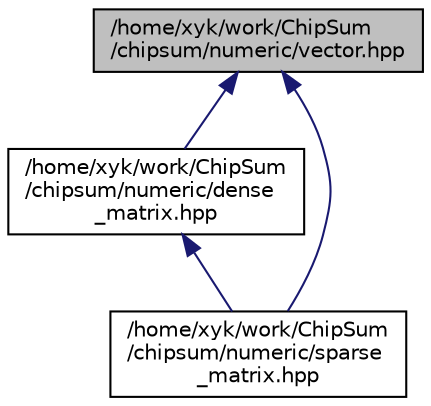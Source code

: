 digraph "/home/xyk/work/ChipSum/chipsum/numeric/vector.hpp"
{
 // LATEX_PDF_SIZE
  edge [fontname="Helvetica",fontsize="10",labelfontname="Helvetica",labelfontsize="10"];
  node [fontname="Helvetica",fontsize="10",shape=record];
  Node1 [label="/home/xyk/work/ChipSum\l/chipsum/numeric/vector.hpp",height=0.2,width=0.4,color="black", fillcolor="grey75", style="filled", fontcolor="black",tooltip="向量类用户接口"];
  Node1 -> Node2 [dir="back",color="midnightblue",fontsize="10",style="solid",fontname="Helvetica"];
  Node2 [label="/home/xyk/work/ChipSum\l/chipsum/numeric/dense\l_matrix.hpp",height=0.2,width=0.4,color="black", fillcolor="white", style="filled",URL="$dense__matrix_8hpp.html",tooltip="稠密矩阵用户接口"];
  Node2 -> Node3 [dir="back",color="midnightblue",fontsize="10",style="solid",fontname="Helvetica"];
  Node3 [label="/home/xyk/work/ChipSum\l/chipsum/numeric/sparse\l_matrix.hpp",height=0.2,width=0.4,color="black", fillcolor="white", style="filled",URL="$sparse__matrix_8hpp.html",tooltip="稀疏矩阵用户接口"];
  Node1 -> Node3 [dir="back",color="midnightblue",fontsize="10",style="solid",fontname="Helvetica"];
}
